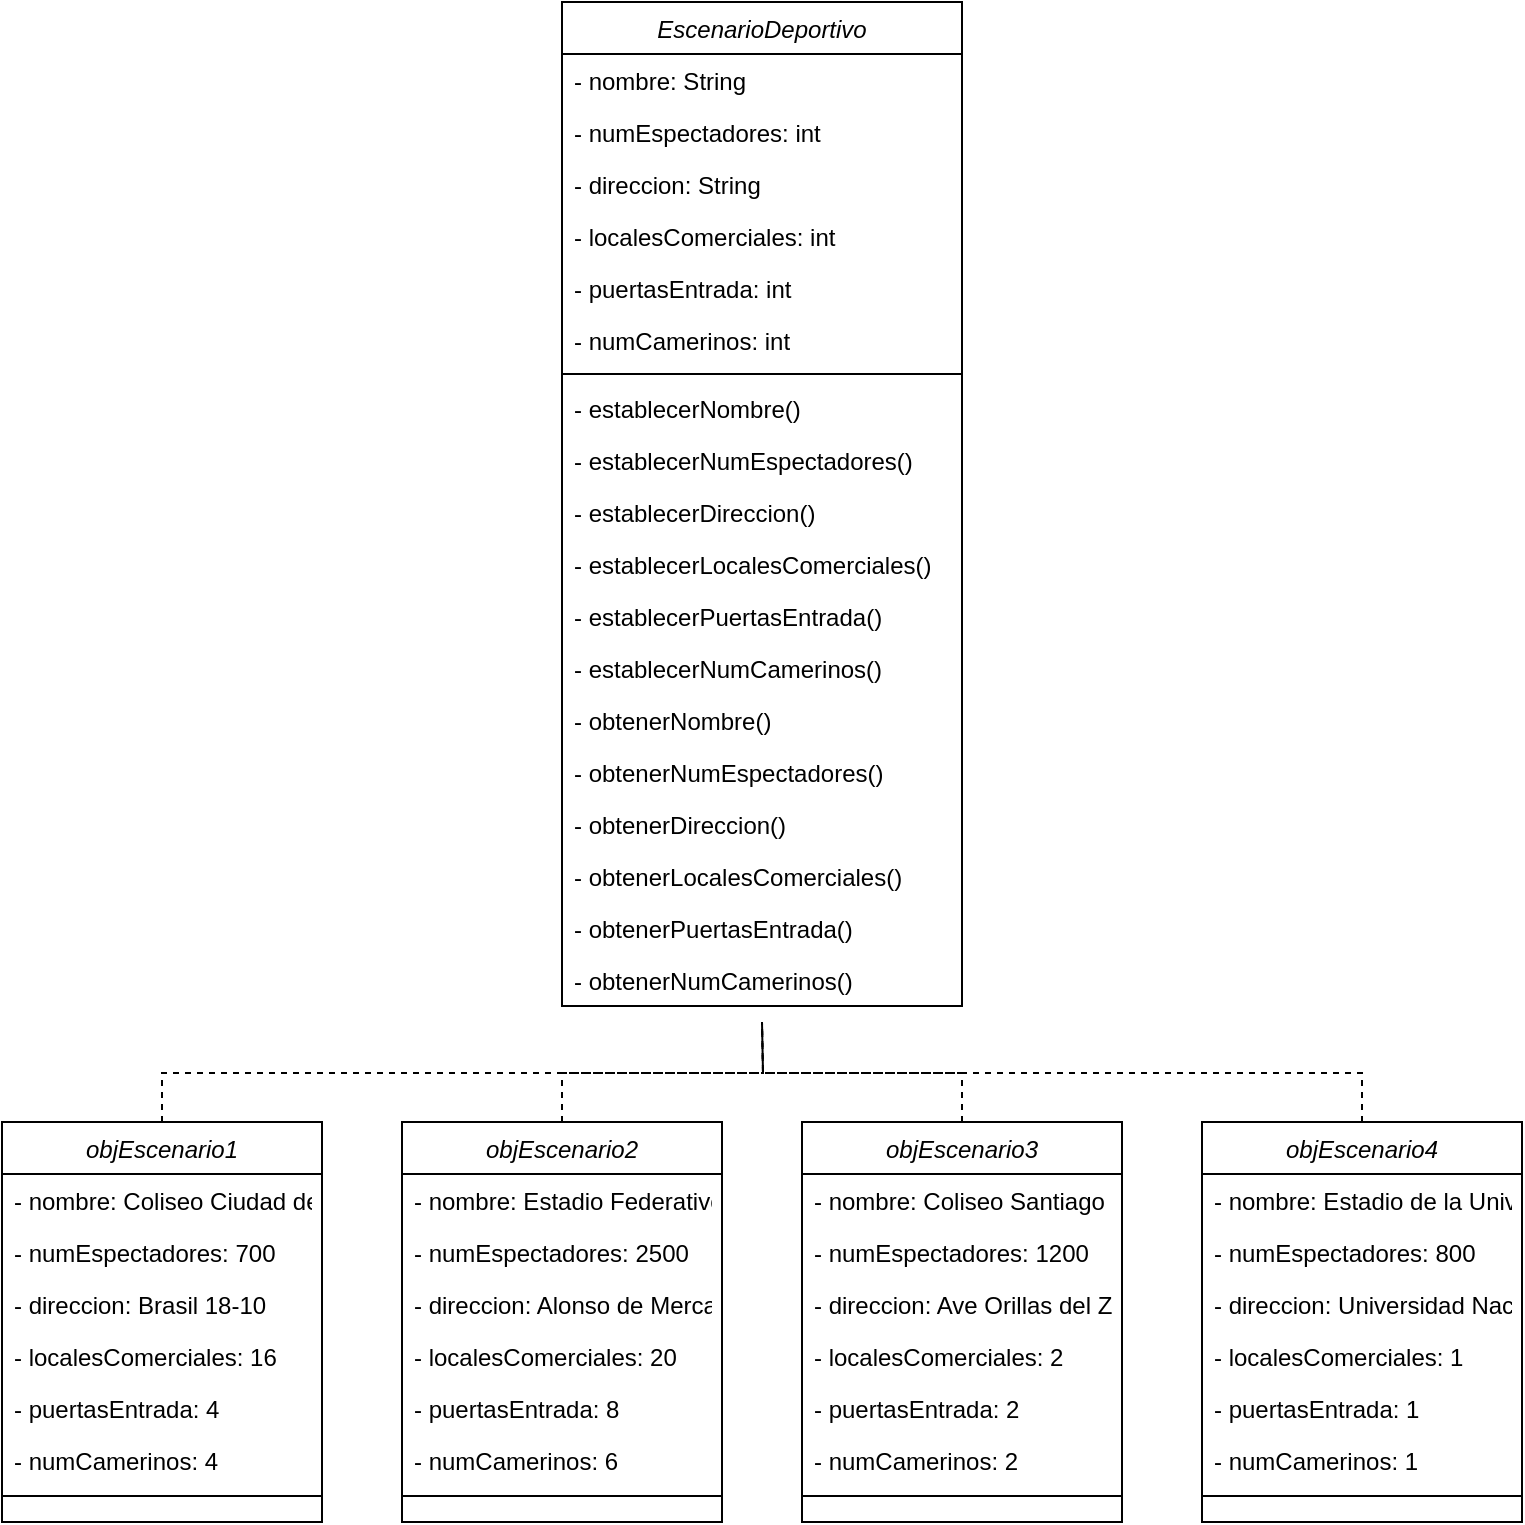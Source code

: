 <mxfile version="24.2.5" type="device">
  <diagram id="C5RBs43oDa-KdzZeNtuy" name="Page-1">
    <mxGraphModel dx="954" dy="674" grid="1" gridSize="10" guides="1" tooltips="1" connect="1" arrows="1" fold="1" page="1" pageScale="1" pageWidth="827" pageHeight="1169" math="0" shadow="0">
      <root>
        <mxCell id="WIyWlLk6GJQsqaUBKTNV-0" />
        <mxCell id="WIyWlLk6GJQsqaUBKTNV-1" parent="WIyWlLk6GJQsqaUBKTNV-0" />
        <mxCell id="zkfFHV4jXpPFQw0GAbJ--0" value="EscenarioDeportivo" style="swimlane;fontStyle=2;align=center;verticalAlign=top;childLayout=stackLayout;horizontal=1;startSize=26;horizontalStack=0;resizeParent=1;resizeLast=0;collapsible=1;marginBottom=0;rounded=0;shadow=0;strokeWidth=1;" parent="WIyWlLk6GJQsqaUBKTNV-1" vertex="1">
          <mxGeometry x="320" y="40" width="200" height="502" as="geometry">
            <mxRectangle x="334" y="30" width="160" height="26" as="alternateBounds" />
          </mxGeometry>
        </mxCell>
        <mxCell id="zkfFHV4jXpPFQw0GAbJ--1" value="- nombre: String" style="text;align=left;verticalAlign=top;spacingLeft=4;spacingRight=4;overflow=hidden;rotatable=0;points=[[0,0.5],[1,0.5]];portConstraint=eastwest;" parent="zkfFHV4jXpPFQw0GAbJ--0" vertex="1">
          <mxGeometry y="26" width="200" height="26" as="geometry" />
        </mxCell>
        <mxCell id="zkfFHV4jXpPFQw0GAbJ--2" value="- numEspectadores: int" style="text;align=left;verticalAlign=top;spacingLeft=4;spacingRight=4;overflow=hidden;rotatable=0;points=[[0,0.5],[1,0.5]];portConstraint=eastwest;rounded=0;shadow=0;html=0;" parent="zkfFHV4jXpPFQw0GAbJ--0" vertex="1">
          <mxGeometry y="52" width="200" height="26" as="geometry" />
        </mxCell>
        <mxCell id="zkfFHV4jXpPFQw0GAbJ--3" value="- direccion: String" style="text;align=left;verticalAlign=top;spacingLeft=4;spacingRight=4;overflow=hidden;rotatable=0;points=[[0,0.5],[1,0.5]];portConstraint=eastwest;rounded=0;shadow=0;html=0;" parent="zkfFHV4jXpPFQw0GAbJ--0" vertex="1">
          <mxGeometry y="78" width="200" height="26" as="geometry" />
        </mxCell>
        <mxCell id="EqsI3cdDh4cph1ESkexS-0" value="- localesComerciales: int" style="text;align=left;verticalAlign=top;spacingLeft=4;spacingRight=4;overflow=hidden;rotatable=0;points=[[0,0.5],[1,0.5]];portConstraint=eastwest;rounded=0;shadow=0;html=0;" parent="zkfFHV4jXpPFQw0GAbJ--0" vertex="1">
          <mxGeometry y="104" width="200" height="26" as="geometry" />
        </mxCell>
        <mxCell id="-R7LxYHbmLBq5fLVBpaY-0" value="- puertasEntrada: int" style="text;align=left;verticalAlign=top;spacingLeft=4;spacingRight=4;overflow=hidden;rotatable=0;points=[[0,0.5],[1,0.5]];portConstraint=eastwest;rounded=0;shadow=0;html=0;" vertex="1" parent="zkfFHV4jXpPFQw0GAbJ--0">
          <mxGeometry y="130" width="200" height="26" as="geometry" />
        </mxCell>
        <mxCell id="-R7LxYHbmLBq5fLVBpaY-1" value="- numCamerinos: int" style="text;align=left;verticalAlign=top;spacingLeft=4;spacingRight=4;overflow=hidden;rotatable=0;points=[[0,0.5],[1,0.5]];portConstraint=eastwest;rounded=0;shadow=0;html=0;" vertex="1" parent="zkfFHV4jXpPFQw0GAbJ--0">
          <mxGeometry y="156" width="200" height="26" as="geometry" />
        </mxCell>
        <mxCell id="zkfFHV4jXpPFQw0GAbJ--4" value="" style="line;html=1;strokeWidth=1;align=left;verticalAlign=middle;spacingTop=-1;spacingLeft=3;spacingRight=3;rotatable=0;labelPosition=right;points=[];portConstraint=eastwest;" parent="zkfFHV4jXpPFQw0GAbJ--0" vertex="1">
          <mxGeometry y="182" width="200" height="8" as="geometry" />
        </mxCell>
        <mxCell id="zkfFHV4jXpPFQw0GAbJ--5" value="- establecerNombre()" style="text;align=left;verticalAlign=top;spacingLeft=4;spacingRight=4;overflow=hidden;rotatable=0;points=[[0,0.5],[1,0.5]];portConstraint=eastwest;" parent="zkfFHV4jXpPFQw0GAbJ--0" vertex="1">
          <mxGeometry y="190" width="200" height="26" as="geometry" />
        </mxCell>
        <mxCell id="EqsI3cdDh4cph1ESkexS-2" value="- establecerNumEspectadores()" style="text;align=left;verticalAlign=top;spacingLeft=4;spacingRight=4;overflow=hidden;rotatable=0;points=[[0,0.5],[1,0.5]];portConstraint=eastwest;" parent="zkfFHV4jXpPFQw0GAbJ--0" vertex="1">
          <mxGeometry y="216" width="200" height="26" as="geometry" />
        </mxCell>
        <mxCell id="EqsI3cdDh4cph1ESkexS-3" value="- establecerDireccion()" style="text;align=left;verticalAlign=top;spacingLeft=4;spacingRight=4;overflow=hidden;rotatable=0;points=[[0,0.5],[1,0.5]];portConstraint=eastwest;" parent="zkfFHV4jXpPFQw0GAbJ--0" vertex="1">
          <mxGeometry y="242" width="200" height="26" as="geometry" />
        </mxCell>
        <mxCell id="EqsI3cdDh4cph1ESkexS-4" value="- establecerLocalesComerciales()" style="text;align=left;verticalAlign=top;spacingLeft=4;spacingRight=4;overflow=hidden;rotatable=0;points=[[0,0.5],[1,0.5]];portConstraint=eastwest;" parent="zkfFHV4jXpPFQw0GAbJ--0" vertex="1">
          <mxGeometry y="268" width="200" height="26" as="geometry" />
        </mxCell>
        <mxCell id="-R7LxYHbmLBq5fLVBpaY-2" value="- establecerPuertasEntrada()" style="text;align=left;verticalAlign=top;spacingLeft=4;spacingRight=4;overflow=hidden;rotatable=0;points=[[0,0.5],[1,0.5]];portConstraint=eastwest;" vertex="1" parent="zkfFHV4jXpPFQw0GAbJ--0">
          <mxGeometry y="294" width="200" height="26" as="geometry" />
        </mxCell>
        <mxCell id="-R7LxYHbmLBq5fLVBpaY-3" value="- establecerNumCamerinos()" style="text;align=left;verticalAlign=top;spacingLeft=4;spacingRight=4;overflow=hidden;rotatable=0;points=[[0,0.5],[1,0.5]];portConstraint=eastwest;" vertex="1" parent="zkfFHV4jXpPFQw0GAbJ--0">
          <mxGeometry y="320" width="200" height="26" as="geometry" />
        </mxCell>
        <mxCell id="EqsI3cdDh4cph1ESkexS-5" value="- obtenerNombre()" style="text;align=left;verticalAlign=top;spacingLeft=4;spacingRight=4;overflow=hidden;rotatable=0;points=[[0,0.5],[1,0.5]];portConstraint=eastwest;" parent="zkfFHV4jXpPFQw0GAbJ--0" vertex="1">
          <mxGeometry y="346" width="200" height="26" as="geometry" />
        </mxCell>
        <mxCell id="EqsI3cdDh4cph1ESkexS-8" value="- obtenerNumEspectadores()" style="text;align=left;verticalAlign=top;spacingLeft=4;spacingRight=4;overflow=hidden;rotatable=0;points=[[0,0.5],[1,0.5]];portConstraint=eastwest;" parent="zkfFHV4jXpPFQw0GAbJ--0" vertex="1">
          <mxGeometry y="372" width="200" height="26" as="geometry" />
        </mxCell>
        <mxCell id="EqsI3cdDh4cph1ESkexS-6" value="- obtenerDireccion()" style="text;align=left;verticalAlign=top;spacingLeft=4;spacingRight=4;overflow=hidden;rotatable=0;points=[[0,0.5],[1,0.5]];portConstraint=eastwest;" parent="zkfFHV4jXpPFQw0GAbJ--0" vertex="1">
          <mxGeometry y="398" width="200" height="26" as="geometry" />
        </mxCell>
        <mxCell id="EqsI3cdDh4cph1ESkexS-7" value="- obtenerLocalesComerciales()" style="text;align=left;verticalAlign=top;spacingLeft=4;spacingRight=4;overflow=hidden;rotatable=0;points=[[0,0.5],[1,0.5]];portConstraint=eastwest;" parent="zkfFHV4jXpPFQw0GAbJ--0" vertex="1">
          <mxGeometry y="424" width="200" height="26" as="geometry" />
        </mxCell>
        <mxCell id="-R7LxYHbmLBq5fLVBpaY-4" value="- obtenerPuertasEntrada()" style="text;align=left;verticalAlign=top;spacingLeft=4;spacingRight=4;overflow=hidden;rotatable=0;points=[[0,0.5],[1,0.5]];portConstraint=eastwest;" vertex="1" parent="zkfFHV4jXpPFQw0GAbJ--0">
          <mxGeometry y="450" width="200" height="26" as="geometry" />
        </mxCell>
        <mxCell id="-R7LxYHbmLBq5fLVBpaY-5" value="- obtenerNumCamerinos()" style="text;align=left;verticalAlign=top;spacingLeft=4;spacingRight=4;overflow=hidden;rotatable=0;points=[[0,0.5],[1,0.5]];portConstraint=eastwest;" vertex="1" parent="zkfFHV4jXpPFQw0GAbJ--0">
          <mxGeometry y="476" width="200" height="26" as="geometry" />
        </mxCell>
        <mxCell id="-R7LxYHbmLBq5fLVBpaY-39" style="edgeStyle=orthogonalEdgeStyle;rounded=0;orthogonalLoop=1;jettySize=auto;html=1;exitX=0.5;exitY=0;exitDx=0;exitDy=0;dashed=1;endArrow=none;endFill=0;" edge="1" parent="WIyWlLk6GJQsqaUBKTNV-1" source="EqsI3cdDh4cph1ESkexS-9">
          <mxGeometry relative="1" as="geometry">
            <mxPoint x="420" y="550" as="targetPoint" />
          </mxGeometry>
        </mxCell>
        <mxCell id="EqsI3cdDh4cph1ESkexS-9" value="objEscenario2" style="swimlane;fontStyle=2;align=center;verticalAlign=top;childLayout=stackLayout;horizontal=1;startSize=26;horizontalStack=0;resizeParent=1;resizeLast=0;collapsible=1;marginBottom=0;rounded=0;shadow=0;strokeWidth=1;" parent="WIyWlLk6GJQsqaUBKTNV-1" vertex="1">
          <mxGeometry x="240" y="600" width="160" height="200" as="geometry">
            <mxRectangle x="334" y="30" width="160" height="26" as="alternateBounds" />
          </mxGeometry>
        </mxCell>
        <mxCell id="EqsI3cdDh4cph1ESkexS-10" value="- nombre: Estadio Federativo Reina del Cisne" style="text;align=left;verticalAlign=top;spacingLeft=4;spacingRight=4;overflow=hidden;rotatable=0;points=[[0,0.5],[1,0.5]];portConstraint=eastwest;" parent="EqsI3cdDh4cph1ESkexS-9" vertex="1">
          <mxGeometry y="26" width="160" height="26" as="geometry" />
        </mxCell>
        <mxCell id="EqsI3cdDh4cph1ESkexS-11" value="- numEspectadores: 2500" style="text;align=left;verticalAlign=top;spacingLeft=4;spacingRight=4;overflow=hidden;rotatable=0;points=[[0,0.5],[1,0.5]];portConstraint=eastwest;rounded=0;shadow=0;html=0;" parent="EqsI3cdDh4cph1ESkexS-9" vertex="1">
          <mxGeometry y="52" width="160" height="26" as="geometry" />
        </mxCell>
        <mxCell id="EqsI3cdDh4cph1ESkexS-12" value="- direccion: Alonso de Mercadillo" style="text;align=left;verticalAlign=top;spacingLeft=4;spacingRight=4;overflow=hidden;rotatable=0;points=[[0,0.5],[1,0.5]];portConstraint=eastwest;rounded=0;shadow=0;html=0;" parent="EqsI3cdDh4cph1ESkexS-9" vertex="1">
          <mxGeometry y="78" width="160" height="26" as="geometry" />
        </mxCell>
        <mxCell id="EqsI3cdDh4cph1ESkexS-13" value="- localesComerciales: 20" style="text;align=left;verticalAlign=top;spacingLeft=4;spacingRight=4;overflow=hidden;rotatable=0;points=[[0,0.5],[1,0.5]];portConstraint=eastwest;rounded=0;shadow=0;html=0;" parent="EqsI3cdDh4cph1ESkexS-9" vertex="1">
          <mxGeometry y="104" width="160" height="26" as="geometry" />
        </mxCell>
        <mxCell id="-R7LxYHbmLBq5fLVBpaY-6" value="- puertasEntrada: 8" style="text;align=left;verticalAlign=top;spacingLeft=4;spacingRight=4;overflow=hidden;rotatable=0;points=[[0,0.5],[1,0.5]];portConstraint=eastwest;rounded=0;shadow=0;html=0;" vertex="1" parent="EqsI3cdDh4cph1ESkexS-9">
          <mxGeometry y="130" width="160" height="26" as="geometry" />
        </mxCell>
        <mxCell id="-R7LxYHbmLBq5fLVBpaY-7" value="- numCamerinos: 6" style="text;align=left;verticalAlign=top;spacingLeft=4;spacingRight=4;overflow=hidden;rotatable=0;points=[[0,0.5],[1,0.5]];portConstraint=eastwest;rounded=0;shadow=0;html=0;" vertex="1" parent="EqsI3cdDh4cph1ESkexS-9">
          <mxGeometry y="156" width="160" height="26" as="geometry" />
        </mxCell>
        <mxCell id="EqsI3cdDh4cph1ESkexS-14" value="" style="line;html=1;strokeWidth=1;align=left;verticalAlign=middle;spacingTop=-1;spacingLeft=3;spacingRight=3;rotatable=0;labelPosition=right;points=[];portConstraint=eastwest;" parent="EqsI3cdDh4cph1ESkexS-9" vertex="1">
          <mxGeometry y="182" width="160" height="10" as="geometry" />
        </mxCell>
        <mxCell id="-R7LxYHbmLBq5fLVBpaY-41" style="edgeStyle=orthogonalEdgeStyle;rounded=0;orthogonalLoop=1;jettySize=auto;html=1;exitX=0.5;exitY=0;exitDx=0;exitDy=0;dashed=1;endArrow=none;endFill=0;" edge="1" parent="WIyWlLk6GJQsqaUBKTNV-1" source="-R7LxYHbmLBq5fLVBpaY-14">
          <mxGeometry relative="1" as="geometry">
            <mxPoint x="420" y="550" as="targetPoint" />
          </mxGeometry>
        </mxCell>
        <mxCell id="-R7LxYHbmLBq5fLVBpaY-14" value="objEscenario4" style="swimlane;fontStyle=2;align=center;verticalAlign=top;childLayout=stackLayout;horizontal=1;startSize=26;horizontalStack=0;resizeParent=1;resizeLast=0;collapsible=1;marginBottom=0;rounded=0;shadow=0;strokeWidth=1;" vertex="1" parent="WIyWlLk6GJQsqaUBKTNV-1">
          <mxGeometry x="640" y="600" width="160" height="200" as="geometry">
            <mxRectangle x="334" y="30" width="160" height="26" as="alternateBounds" />
          </mxGeometry>
        </mxCell>
        <mxCell id="-R7LxYHbmLBq5fLVBpaY-15" value="- nombre: Estadio de la Universidad Nacional de Loja" style="text;align=left;verticalAlign=top;spacingLeft=4;spacingRight=4;overflow=hidden;rotatable=0;points=[[0,0.5],[1,0.5]];portConstraint=eastwest;" vertex="1" parent="-R7LxYHbmLBq5fLVBpaY-14">
          <mxGeometry y="26" width="160" height="26" as="geometry" />
        </mxCell>
        <mxCell id="-R7LxYHbmLBq5fLVBpaY-16" value="- numEspectadores: 800" style="text;align=left;verticalAlign=top;spacingLeft=4;spacingRight=4;overflow=hidden;rotatable=0;points=[[0,0.5],[1,0.5]];portConstraint=eastwest;rounded=0;shadow=0;html=0;" vertex="1" parent="-R7LxYHbmLBq5fLVBpaY-14">
          <mxGeometry y="52" width="160" height="26" as="geometry" />
        </mxCell>
        <mxCell id="-R7LxYHbmLBq5fLVBpaY-17" value="- direccion: Universidad Nacional de Loja" style="text;align=left;verticalAlign=top;spacingLeft=4;spacingRight=4;overflow=hidden;rotatable=0;points=[[0,0.5],[1,0.5]];portConstraint=eastwest;rounded=0;shadow=0;html=0;" vertex="1" parent="-R7LxYHbmLBq5fLVBpaY-14">
          <mxGeometry y="78" width="160" height="26" as="geometry" />
        </mxCell>
        <mxCell id="-R7LxYHbmLBq5fLVBpaY-18" value="- localesComerciales: 1" style="text;align=left;verticalAlign=top;spacingLeft=4;spacingRight=4;overflow=hidden;rotatable=0;points=[[0,0.5],[1,0.5]];portConstraint=eastwest;rounded=0;shadow=0;html=0;" vertex="1" parent="-R7LxYHbmLBq5fLVBpaY-14">
          <mxGeometry y="104" width="160" height="26" as="geometry" />
        </mxCell>
        <mxCell id="-R7LxYHbmLBq5fLVBpaY-19" value="- puertasEntrada: 1" style="text;align=left;verticalAlign=top;spacingLeft=4;spacingRight=4;overflow=hidden;rotatable=0;points=[[0,0.5],[1,0.5]];portConstraint=eastwest;rounded=0;shadow=0;html=0;" vertex="1" parent="-R7LxYHbmLBq5fLVBpaY-14">
          <mxGeometry y="130" width="160" height="26" as="geometry" />
        </mxCell>
        <mxCell id="-R7LxYHbmLBq5fLVBpaY-20" value="- numCamerinos: 1" style="text;align=left;verticalAlign=top;spacingLeft=4;spacingRight=4;overflow=hidden;rotatable=0;points=[[0,0.5],[1,0.5]];portConstraint=eastwest;rounded=0;shadow=0;html=0;" vertex="1" parent="-R7LxYHbmLBq5fLVBpaY-14">
          <mxGeometry y="156" width="160" height="26" as="geometry" />
        </mxCell>
        <mxCell id="-R7LxYHbmLBq5fLVBpaY-21" value="" style="line;html=1;strokeWidth=1;align=left;verticalAlign=middle;spacingTop=-1;spacingLeft=3;spacingRight=3;rotatable=0;labelPosition=right;points=[];portConstraint=eastwest;" vertex="1" parent="-R7LxYHbmLBq5fLVBpaY-14">
          <mxGeometry y="182" width="160" height="10" as="geometry" />
        </mxCell>
        <mxCell id="-R7LxYHbmLBq5fLVBpaY-40" style="edgeStyle=orthogonalEdgeStyle;rounded=0;orthogonalLoop=1;jettySize=auto;html=1;exitX=0.5;exitY=0;exitDx=0;exitDy=0;dashed=1;endArrow=none;endFill=0;" edge="1" parent="WIyWlLk6GJQsqaUBKTNV-1" source="-R7LxYHbmLBq5fLVBpaY-22">
          <mxGeometry relative="1" as="geometry">
            <mxPoint x="420" y="550" as="targetPoint" />
          </mxGeometry>
        </mxCell>
        <mxCell id="-R7LxYHbmLBq5fLVBpaY-22" value="objEscenario3" style="swimlane;fontStyle=2;align=center;verticalAlign=top;childLayout=stackLayout;horizontal=1;startSize=26;horizontalStack=0;resizeParent=1;resizeLast=0;collapsible=1;marginBottom=0;rounded=0;shadow=0;strokeWidth=1;" vertex="1" parent="WIyWlLk6GJQsqaUBKTNV-1">
          <mxGeometry x="440" y="600" width="160" height="200" as="geometry">
            <mxRectangle x="334" y="30" width="160" height="26" as="alternateBounds" />
          </mxGeometry>
        </mxCell>
        <mxCell id="-R7LxYHbmLBq5fLVBpaY-23" value="- nombre: Coliseo Santiago Fernández García" style="text;align=left;verticalAlign=top;spacingLeft=4;spacingRight=4;overflow=hidden;rotatable=0;points=[[0,0.5],[1,0.5]];portConstraint=eastwest;" vertex="1" parent="-R7LxYHbmLBq5fLVBpaY-22">
          <mxGeometry y="26" width="160" height="26" as="geometry" />
        </mxCell>
        <mxCell id="-R7LxYHbmLBq5fLVBpaY-24" value="- numEspectadores: 1200" style="text;align=left;verticalAlign=top;spacingLeft=4;spacingRight=4;overflow=hidden;rotatable=0;points=[[0,0.5],[1,0.5]];portConstraint=eastwest;rounded=0;shadow=0;html=0;" vertex="1" parent="-R7LxYHbmLBq5fLVBpaY-22">
          <mxGeometry y="52" width="160" height="26" as="geometry" />
        </mxCell>
        <mxCell id="-R7LxYHbmLBq5fLVBpaY-25" value="- direccion: Ave Orillas del Zamora" style="text;align=left;verticalAlign=top;spacingLeft=4;spacingRight=4;overflow=hidden;rotatable=0;points=[[0,0.5],[1,0.5]];portConstraint=eastwest;rounded=0;shadow=0;html=0;" vertex="1" parent="-R7LxYHbmLBq5fLVBpaY-22">
          <mxGeometry y="78" width="160" height="26" as="geometry" />
        </mxCell>
        <mxCell id="-R7LxYHbmLBq5fLVBpaY-26" value="- localesComerciales: 2" style="text;align=left;verticalAlign=top;spacingLeft=4;spacingRight=4;overflow=hidden;rotatable=0;points=[[0,0.5],[1,0.5]];portConstraint=eastwest;rounded=0;shadow=0;html=0;" vertex="1" parent="-R7LxYHbmLBq5fLVBpaY-22">
          <mxGeometry y="104" width="160" height="26" as="geometry" />
        </mxCell>
        <mxCell id="-R7LxYHbmLBq5fLVBpaY-27" value="- puertasEntrada: 2" style="text;align=left;verticalAlign=top;spacingLeft=4;spacingRight=4;overflow=hidden;rotatable=0;points=[[0,0.5],[1,0.5]];portConstraint=eastwest;rounded=0;shadow=0;html=0;" vertex="1" parent="-R7LxYHbmLBq5fLVBpaY-22">
          <mxGeometry y="130" width="160" height="26" as="geometry" />
        </mxCell>
        <mxCell id="-R7LxYHbmLBq5fLVBpaY-28" value="- numCamerinos: 2" style="text;align=left;verticalAlign=top;spacingLeft=4;spacingRight=4;overflow=hidden;rotatable=0;points=[[0,0.5],[1,0.5]];portConstraint=eastwest;rounded=0;shadow=0;html=0;" vertex="1" parent="-R7LxYHbmLBq5fLVBpaY-22">
          <mxGeometry y="156" width="160" height="26" as="geometry" />
        </mxCell>
        <mxCell id="-R7LxYHbmLBq5fLVBpaY-29" value="" style="line;html=1;strokeWidth=1;align=left;verticalAlign=middle;spacingTop=-1;spacingLeft=3;spacingRight=3;rotatable=0;labelPosition=right;points=[];portConstraint=eastwest;" vertex="1" parent="-R7LxYHbmLBq5fLVBpaY-22">
          <mxGeometry y="182" width="160" height="10" as="geometry" />
        </mxCell>
        <mxCell id="-R7LxYHbmLBq5fLVBpaY-38" style="edgeStyle=orthogonalEdgeStyle;rounded=0;orthogonalLoop=1;jettySize=auto;html=1;exitX=0.5;exitY=0;exitDx=0;exitDy=0;dashed=1;endArrow=none;endFill=0;" edge="1" parent="WIyWlLk6GJQsqaUBKTNV-1" source="-R7LxYHbmLBq5fLVBpaY-30">
          <mxGeometry relative="1" as="geometry">
            <mxPoint x="420" y="550" as="targetPoint" />
          </mxGeometry>
        </mxCell>
        <mxCell id="-R7LxYHbmLBq5fLVBpaY-30" value="objEscenario1" style="swimlane;fontStyle=2;align=center;verticalAlign=top;childLayout=stackLayout;horizontal=1;startSize=26;horizontalStack=0;resizeParent=1;resizeLast=0;collapsible=1;marginBottom=0;rounded=0;shadow=0;strokeWidth=1;" vertex="1" parent="WIyWlLk6GJQsqaUBKTNV-1">
          <mxGeometry x="40" y="600" width="160" height="200" as="geometry">
            <mxRectangle x="334" y="30" width="160" height="26" as="alternateBounds" />
          </mxGeometry>
        </mxCell>
        <mxCell id="-R7LxYHbmLBq5fLVBpaY-31" value="- nombre: Coliseo Ciudad de Loja" style="text;align=left;verticalAlign=top;spacingLeft=4;spacingRight=4;overflow=hidden;rotatable=0;points=[[0,0.5],[1,0.5]];portConstraint=eastwest;" vertex="1" parent="-R7LxYHbmLBq5fLVBpaY-30">
          <mxGeometry y="26" width="160" height="26" as="geometry" />
        </mxCell>
        <mxCell id="-R7LxYHbmLBq5fLVBpaY-32" value="- numEspectadores: 700" style="text;align=left;verticalAlign=top;spacingLeft=4;spacingRight=4;overflow=hidden;rotatable=0;points=[[0,0.5],[1,0.5]];portConstraint=eastwest;rounded=0;shadow=0;html=0;" vertex="1" parent="-R7LxYHbmLBq5fLVBpaY-30">
          <mxGeometry y="52" width="160" height="26" as="geometry" />
        </mxCell>
        <mxCell id="-R7LxYHbmLBq5fLVBpaY-33" value="- direccion: Brasil 18-10" style="text;align=left;verticalAlign=top;spacingLeft=4;spacingRight=4;overflow=hidden;rotatable=0;points=[[0,0.5],[1,0.5]];portConstraint=eastwest;rounded=0;shadow=0;html=0;" vertex="1" parent="-R7LxYHbmLBq5fLVBpaY-30">
          <mxGeometry y="78" width="160" height="26" as="geometry" />
        </mxCell>
        <mxCell id="-R7LxYHbmLBq5fLVBpaY-34" value="- localesComerciales: 16" style="text;align=left;verticalAlign=top;spacingLeft=4;spacingRight=4;overflow=hidden;rotatable=0;points=[[0,0.5],[1,0.5]];portConstraint=eastwest;rounded=0;shadow=0;html=0;" vertex="1" parent="-R7LxYHbmLBq5fLVBpaY-30">
          <mxGeometry y="104" width="160" height="26" as="geometry" />
        </mxCell>
        <mxCell id="-R7LxYHbmLBq5fLVBpaY-35" value="- puertasEntrada: 4" style="text;align=left;verticalAlign=top;spacingLeft=4;spacingRight=4;overflow=hidden;rotatable=0;points=[[0,0.5],[1,0.5]];portConstraint=eastwest;rounded=0;shadow=0;html=0;" vertex="1" parent="-R7LxYHbmLBq5fLVBpaY-30">
          <mxGeometry y="130" width="160" height="26" as="geometry" />
        </mxCell>
        <mxCell id="-R7LxYHbmLBq5fLVBpaY-36" value="- numCamerinos: 4" style="text;align=left;verticalAlign=top;spacingLeft=4;spacingRight=4;overflow=hidden;rotatable=0;points=[[0,0.5],[1,0.5]];portConstraint=eastwest;rounded=0;shadow=0;html=0;" vertex="1" parent="-R7LxYHbmLBq5fLVBpaY-30">
          <mxGeometry y="156" width="160" height="26" as="geometry" />
        </mxCell>
        <mxCell id="-R7LxYHbmLBq5fLVBpaY-37" value="" style="line;html=1;strokeWidth=1;align=left;verticalAlign=middle;spacingTop=-1;spacingLeft=3;spacingRight=3;rotatable=0;labelPosition=right;points=[];portConstraint=eastwest;" vertex="1" parent="-R7LxYHbmLBq5fLVBpaY-30">
          <mxGeometry y="182" width="160" height="10" as="geometry" />
        </mxCell>
      </root>
    </mxGraphModel>
  </diagram>
</mxfile>
